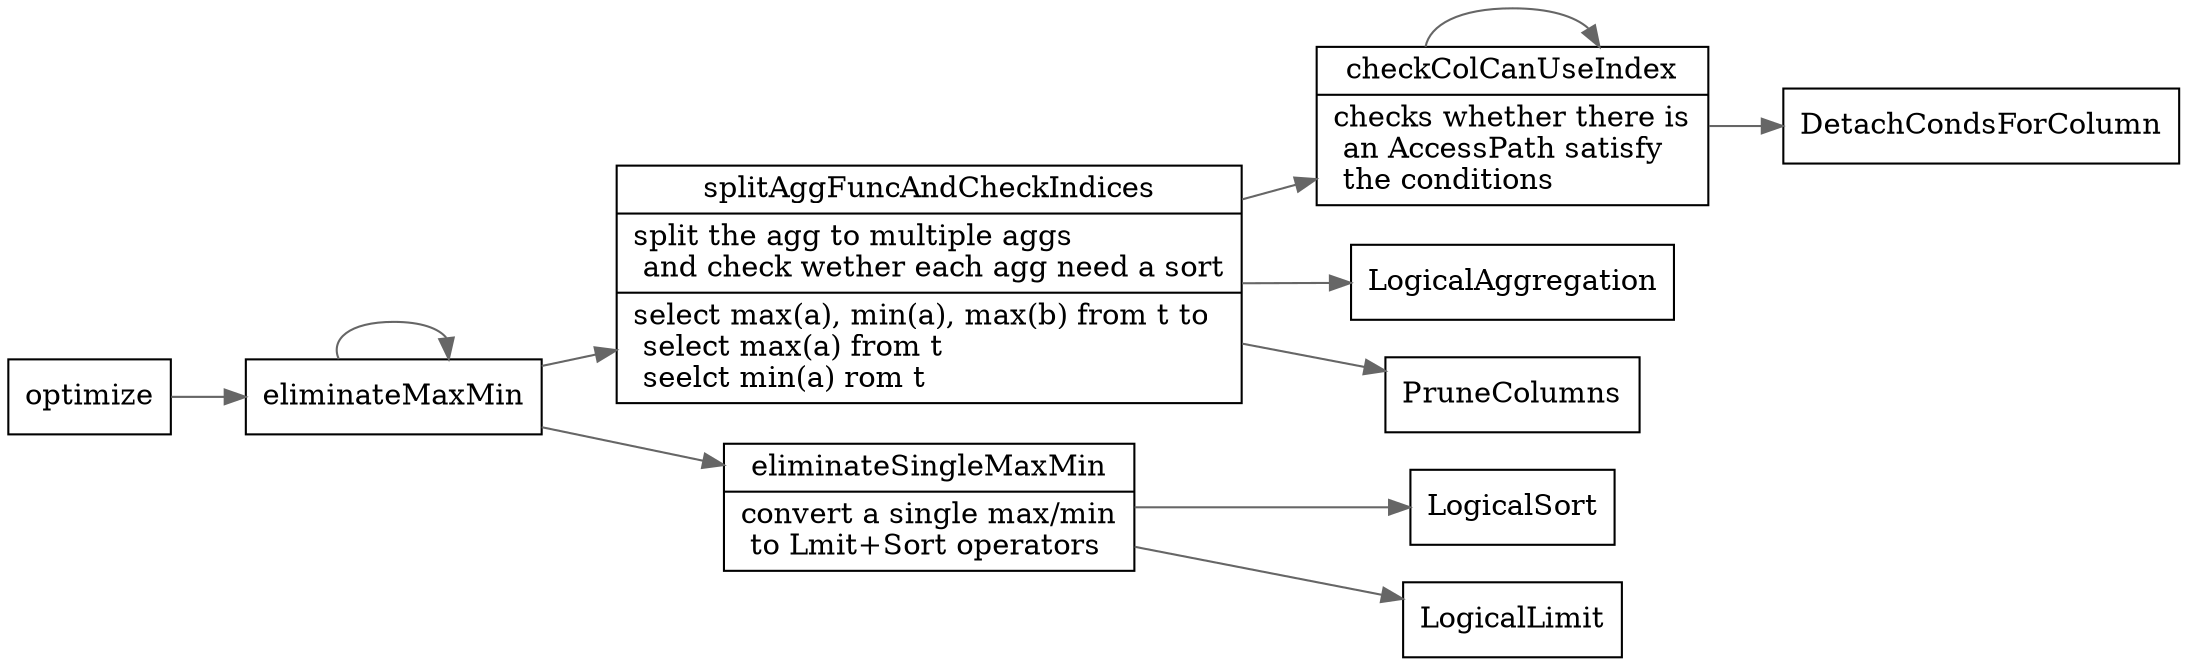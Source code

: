 digraph max_min_eliminate {
  node[shape=box];
  edge[color=gray40];
  newrank=true;
  rankdir=LR;
  splitAggFuncAndCheckIndices[
    shape="record";
    label="{{
      splitAggFuncAndCheckIndices|
      split the agg to multiple aggs\l
      and check wether each agg need a sort\l|
      select max(a), min(a), max(b) from t to\l
      select max(a) from t\l
      seelct min(a) rom t\l
    }}"];
  checkColCanUseIndex[
    shape="record";
    label="{{
      checkColCanUseIndex|
      checks whether there is\l 
      an AccessPath satisfy\l 
      the conditions\l
    }}"];
  eliminateSingleMaxMin[
    shape="record";
    label="{{
      eliminateSingleMaxMin|
      convert a single max/min\l
      to Lmit+Sort operators\l
    }}"];

  optimize -> eliminateMaxMin;
  eliminateMaxMin -> {
    eliminateMaxMin;
    splitAggFuncAndCheckIndices;
    eliminateSingleMaxMin;
  }
  eliminateSingleMaxMin -> {
    LogicalSort;
    LogicalLimit;
  }
  splitAggFuncAndCheckIndices -> {
    checkColCanUseIndex;
    LogicalAggregation;
    PruneColumns;
  }
  checkColCanUseIndex -> {
    checkColCanUseIndex;
    DetachCondsForColumn;
  }
}
